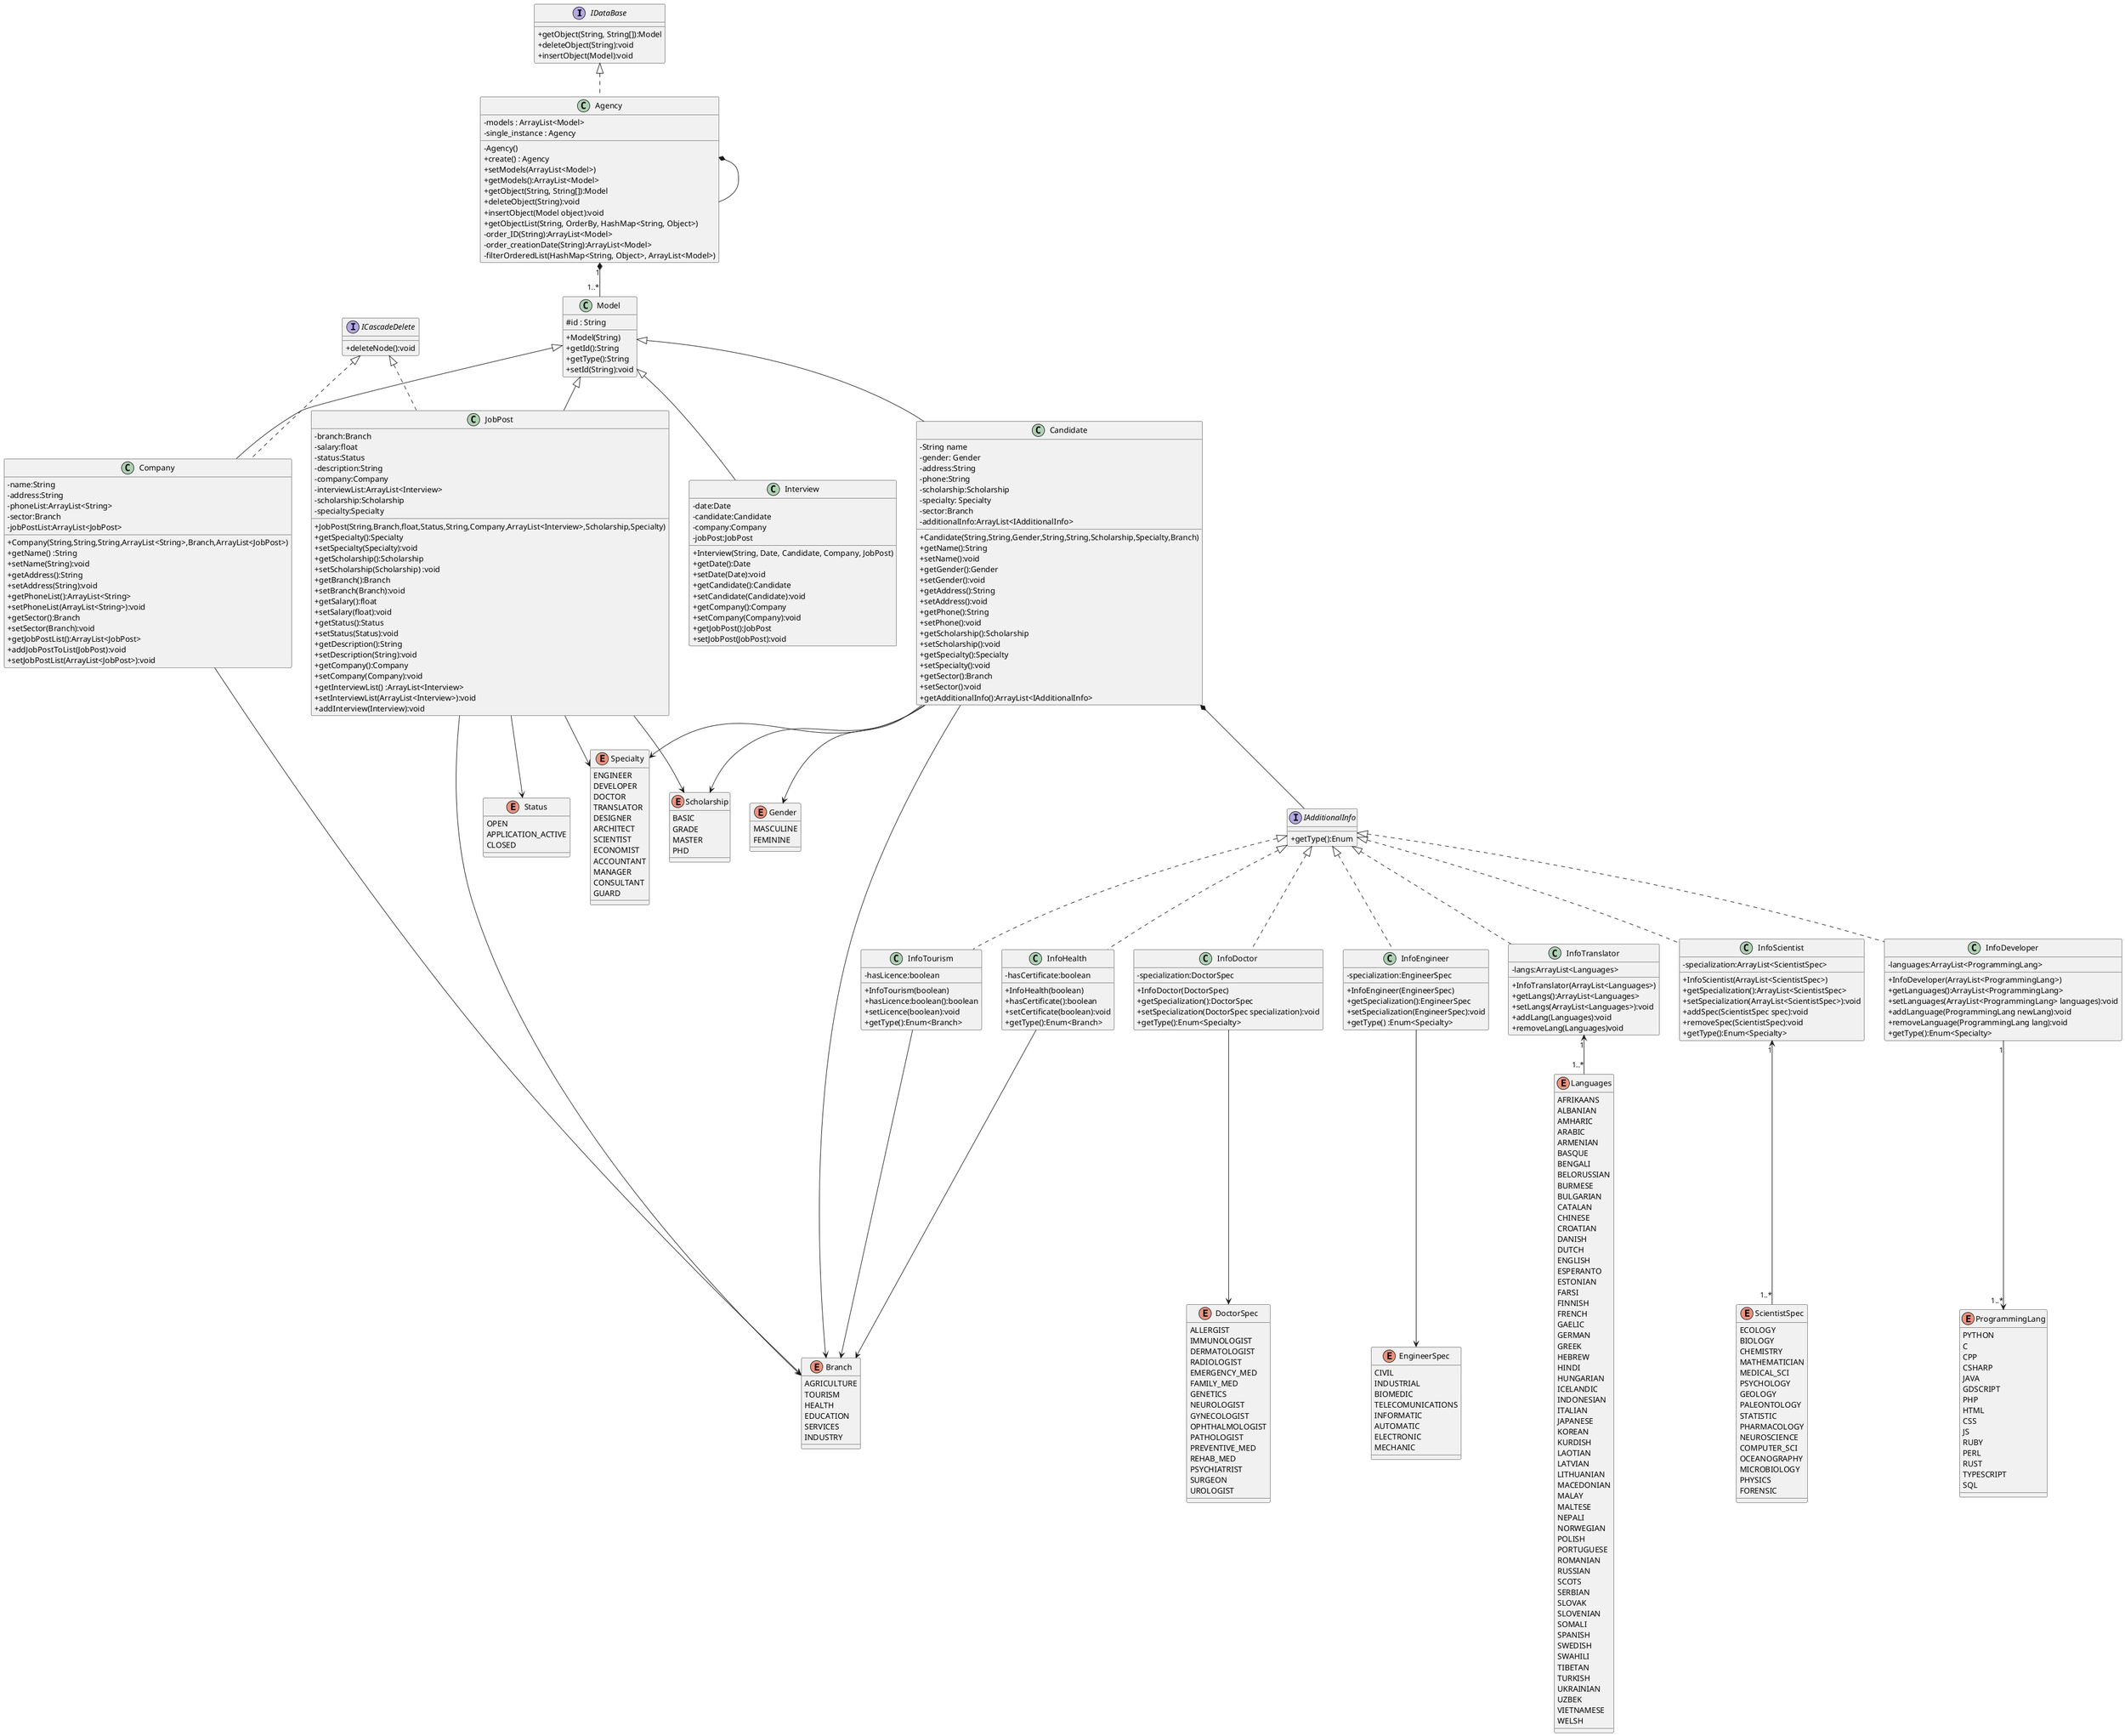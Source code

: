 @startuml
skinparam classAttributeIconSize 0

interface IDataBase{
    +getObject(String, String[]):Model
    +deleteObject(String):void
    +insertObject(Model):void

}
interface IAdditionalInfo{
    +getType():Enum
}

interface ICascadeDelete {
    +deleteNode():void
}
class Agency implements IDataBase{
    -models : ArrayList<Model>
    -single_instance : Agency
    -Agency()
    +create() : Agency
    +setModels(ArrayList<Model>)
    +getModels():ArrayList<Model>
    +getObject(String, String[]):Model
    +deleteObject(String):void
    +insertObject(Model object):void
    +getObjectList(String, OrderBy, HashMap<String, Object>)
    -order_ID(String):ArrayList<Model>
    -order_creationDate(String):ArrayList<Model>
    -filterOrderedList(HashMap<String, Object>, ArrayList<Model>)
}

class Model{
    # id : String
    +Model(String)
    +getId():String
    +getType():String
    +setId(String):void
}

class Candidate extends Model{
    -String name
    -gender: Gender
    -address:String
    -phone:String
    -scholarship:Scholarship
    -specialty: Specialty
    -sector:Branch
    -additionalInfo:ArrayList<IAdditionalInfo>
    +Candidate(String,String,Gender,String,String,Scholarship,Specialty,Branch)
    +getName():String
    +setName():void
    +getGender():Gender
    +setGender():void
    +getAddress():String
    +setAddress():void
    +getPhone():String
    +setPhone():void
    +getScholarship():Scholarship
    +setScholarship():void
    +getSpecialty():Specialty
    +setSpecialty():void
    +getSector():Branch
    +setSector():void
    +getAdditionalInfo():ArrayList<IAdditionalInfo>
}

class Company extends Model implements ICascadeDelete{
    -name:String
    -address:String
    -phoneList:ArrayList<String>
    -sector:Branch
    -jobPostList:ArrayList<JobPost>
    +Company(String,String,String,ArrayList<String>,Branch,ArrayList<JobPost>)
    +getName() :String
    +setName(String):void
    +getAddress():String
    +setAddress(String):void
    +getPhoneList():ArrayList<String>
    +setPhoneList(ArrayList<String>):void
    +getSector():Branch
    +setSector(Branch):void
    +getJobPostList():ArrayList<JobPost>
    +addJobPostToList(JobPost):void
    +setJobPostList(ArrayList<JobPost>):void
}

class InfoDeveloper implements IAdditionalInfo{
    -languages:ArrayList<ProgrammingLang>
    +InfoDeveloper(ArrayList<ProgrammingLang>)
    +getLanguages():ArrayList<ProgrammingLang>
    +setLanguages(ArrayList<ProgrammingLang> languages):void
    +addLanguage(ProgrammingLang newLang):void
    +removeLanguage(ProgrammingLang lang):void
    +getType():Enum<Specialty>
}

class InfoDoctor implements IAdditionalInfo{
    -specialization:DoctorSpec
    +InfoDoctor(DoctorSpec)
    +getSpecialization():DoctorSpec
    +setSpecialization(DoctorSpec specialization):void
    +getType():Enum<Specialty>
}

class InfoEngineer implements IAdditionalInfo{
-specialization:EngineerSpec
+InfoEngineer(EngineerSpec)
+getSpecialization():EngineerSpec
+setSpecialization(EngineerSpec):void
+getType() :Enum<Specialty>
}

class InfoHealth implements IAdditionalInfo{
-hasCertificate:boolean
+InfoHealth(boolean)
+hasCertificate():boolean
+setCertificate(boolean):void
+getType():Enum<Branch>
}
class InfoTourism implements IAdditionalInfo{
-hasLicence:boolean
+InfoTourism(boolean)
+hasLicence:boolean():boolean
+setLicence(boolean):void
+getType():Enum<Branch>
}

class Interview extends Model{
-date:Date
-candidate:Candidate
-company:Company
-jobPost:JobPost
+Interview(String, Date, Candidate, Company, JobPost)
+getDate():Date
+setDate(Date):void
+getCandidate():Candidate
+setCandidate(Candidate):void
+getCompany():Company
+setCompany(Company):void
+getJobPost():JobPost
+setJobPost(JobPost):void
}

class JobPost extends Model implements ICascadeDelete{
-branch:Branch
-salary:float
-status:Status
-description:String
-company:Company
-interviewList:ArrayList<Interview>
-scholarship:Scholarship
-specialty:Specialty
+JobPost(String,Branch,float,Status,String,Company,ArrayList<Interview>,Scholarship,Specialty)
+getSpecialty():Specialty
+setSpecialty(Specialty):void
+getScholarship():Scholarship
+setScholarship(Scholarship) :void
+getBranch():Branch
+setBranch(Branch):void
+getSalary():float
+setSalary(float):void
+getStatus():Status
+setStatus(Status):void
+getDescription():String
+setDescription(String):void
+getCompany():Company
+setCompany(Company):void
+getInterviewList() :ArrayList<Interview>
+setInterviewList(ArrayList<Interview>):void
+addInterview(Interview):void
}

class InfoTranslator implements IAdditionalInfo{
-langs:ArrayList<Languages>
+InfoTranslator(ArrayList<Languages>)
+getLangs():ArrayList<Languages>
+setLangs(ArrayList<Languages>):void
+addLang(Languages):void
+removeLang(Languages)void
}

class InfoScientist implements IAdditionalInfo{
-specialization:ArrayList<ScientistSpec>
+InfoScientist(ArrayList<ScientistSpec>)
+getSpecialization():ArrayList<ScientistSpec>
+setSpecialization(ArrayList<ScientistSpec>):void
+addSpec(ScientistSpec spec):void
+removeSpec(ScientistSpec):void
+getType():Enum<Specialty>
}

enum Branch {
AGRICULTURE
TOURISM
HEALTH
EDUCATION
SERVICES
INDUSTRY
}

enum DoctorSpec {
ALLERGIST
IMMUNOLOGIST
DERMATOLOGIST
RADIOLOGIST
EMERGENCY_MED
FAMILY_MED
GENETICS
NEUROLOGIST
GYNECOLOGIST
OPHTHALMOLOGIST
PATHOLOGIST
PREVENTIVE_MED
REHAB_MED
PSYCHIATRIST
SURGEON
UROLOGIST
}

enum EngineerSpec {
CIVIL
INDUSTRIAL
BIOMEDIC
TELECOMUNICATIONS
INFORMATIC
AUTOMATIC
ELECTRONIC
MECHANIC
}

enum Gender {
MASCULINE
FEMININE
}

enum Languages {
AFRIKAANS
ALBANIAN
AMHARIC
ARABIC
ARMENIAN
BASQUE
BENGALI
BELORUSSIAN
BURMESE
BULGARIAN
CATALAN
CHINESE
CROATIAN
DANISH
DUTCH
ENGLISH
ESPERANTO
ESTONIAN
FARSI
FINNISH
FRENCH
GAELIC
GERMAN
GREEK
HEBREW
HINDI
HUNGARIAN
ICELANDIC
INDONESIAN
ITALIAN
JAPANESE
KOREAN
KURDISH
LAOTIAN
LATVIAN
LITHUANIAN
MACEDONIAN
MALAY
MALTESE
NEPALI
NORWEGIAN
POLISH
PORTUGUESE
ROMANIAN
RUSSIAN
SCOTS
SERBIAN
SLOVAK
SLOVENIAN
SOMALI
SPANISH
SWEDISH
SWAHILI
TIBETAN
TURKISH
UKRAINIAN
UZBEK
VIETNAMESE
WELSH
}

enum ProgrammingLang {
PYTHON
C
CPP
CSHARP
JAVA
GDSCRIPT
PHP
HTML
CSS
JS
RUBY
PERL
RUST
TYPESCRIPT
SQL
}

enum Scholarship {
BASIC
GRADE
MASTER
PHD
}

enum ScientistSpec {
ECOLOGY
BIOLOGY
CHEMISTRY
MATHEMATICIAN
MEDICAL_SCI
PSYCHOLOGY
GEOLOGY
PALEONTOLOGY
STATISTIC
PHARMACOLOGY
NEUROSCIENCE
COMPUTER_SCI
OCEANOGRAPHY
MICROBIOLOGY
PHYSICS
FORENSIC
}

enum Specialty {
ENGINEER
DEVELOPER
DOCTOR
TRANSLATOR
DESIGNER
ARCHITECT
SCIENTIST
ECONOMIST
ACCOUNTANT
MANAGER
CONSULTANT
GUARD
}

enum  Status {
OPEN
APPLICATION_ACTIVE
CLOSED
}

Candidate --> Gender
Candidate --> Scholarship
Candidate --> Specialty
Candidate --> Branch
InfoHealth--> Branch
InfoTourism --> Branch
JobPost--> Branch
JobPost--> Status
JobPost--> Scholarship
JobPost--> Specialty
Company --> Branch

InfoDeveloper"1" --> "1..*"ProgrammingLang
InfoTranslator"1" <--"1..*"Languages
InfoScientist"1" <--"1..*"ScientistSpec

InfoDoctor --> DoctorSpec
InfoEngineer --> EngineerSpec
Agency"1" *--"1..*"Model
Agency *--Agency
Candidate *--IAdditionalInfo
@enduml